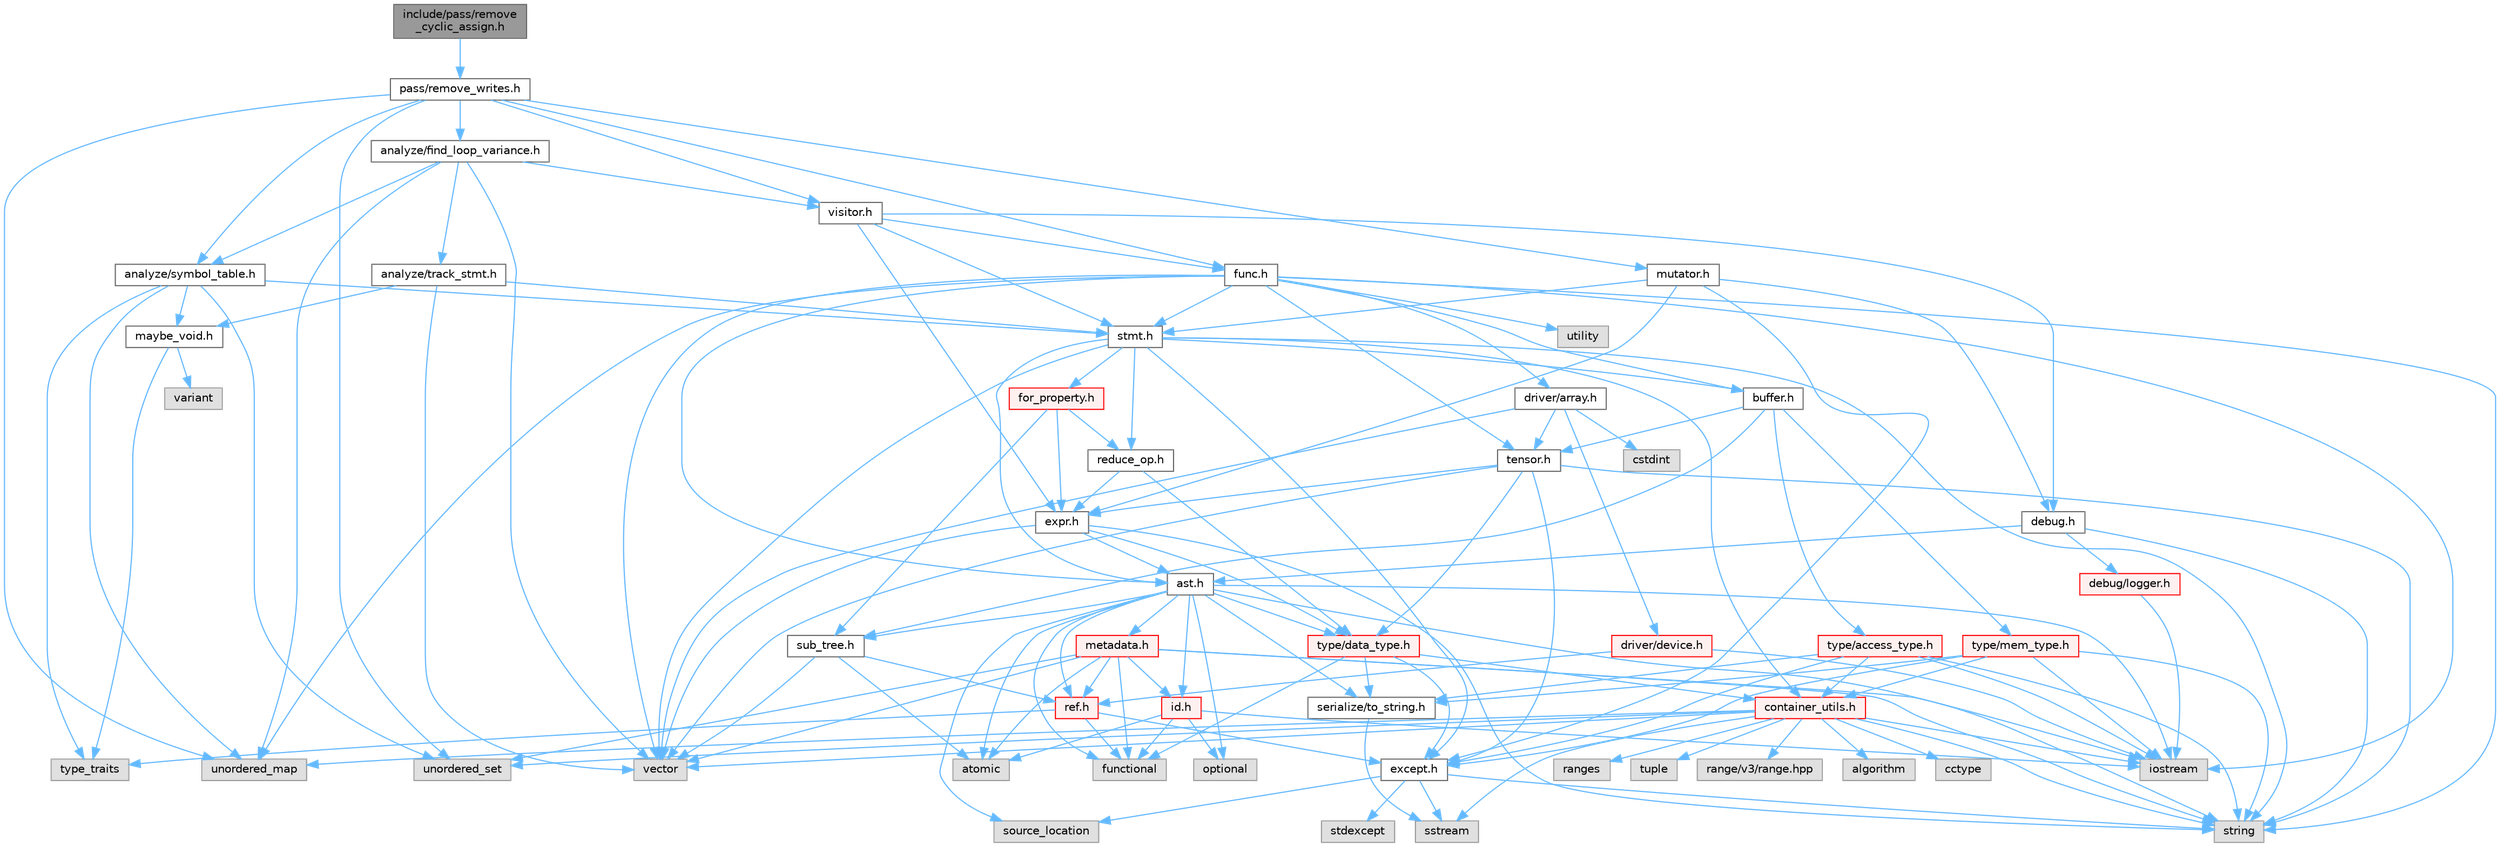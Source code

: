 digraph "include/pass/remove_cyclic_assign.h"
{
 // LATEX_PDF_SIZE
  bgcolor="transparent";
  edge [fontname=Helvetica,fontsize=10,labelfontname=Helvetica,labelfontsize=10];
  node [fontname=Helvetica,fontsize=10,shape=box,height=0.2,width=0.4];
  Node1 [label="include/pass/remove\l_cyclic_assign.h",height=0.2,width=0.4,color="gray40", fillcolor="grey60", style="filled", fontcolor="black",tooltip=" "];
  Node1 -> Node2 [color="steelblue1",style="solid"];
  Node2 [label="pass/remove_writes.h",height=0.2,width=0.4,color="grey40", fillcolor="white", style="filled",URL="$remove__writes_8h.html",tooltip=" "];
  Node2 -> Node3 [color="steelblue1",style="solid"];
  Node3 [label="unordered_map",height=0.2,width=0.4,color="grey60", fillcolor="#E0E0E0", style="filled",tooltip=" "];
  Node2 -> Node4 [color="steelblue1",style="solid"];
  Node4 [label="unordered_set",height=0.2,width=0.4,color="grey60", fillcolor="#E0E0E0", style="filled",tooltip=" "];
  Node2 -> Node5 [color="steelblue1",style="solid"];
  Node5 [label="analyze/find_loop_variance.h",height=0.2,width=0.4,color="grey40", fillcolor="white", style="filled",URL="$find__loop__variance_8h.html",tooltip=" "];
  Node5 -> Node3 [color="steelblue1",style="solid"];
  Node5 -> Node6 [color="steelblue1",style="solid"];
  Node6 [label="vector",height=0.2,width=0.4,color="grey60", fillcolor="#E0E0E0", style="filled",tooltip=" "];
  Node5 -> Node7 [color="steelblue1",style="solid"];
  Node7 [label="analyze/symbol_table.h",height=0.2,width=0.4,color="grey40", fillcolor="white", style="filled",URL="$symbol__table_8h.html",tooltip=" "];
  Node7 -> Node8 [color="steelblue1",style="solid"];
  Node8 [label="type_traits",height=0.2,width=0.4,color="grey60", fillcolor="#E0E0E0", style="filled",tooltip=" "];
  Node7 -> Node3 [color="steelblue1",style="solid"];
  Node7 -> Node4 [color="steelblue1",style="solid"];
  Node7 -> Node9 [color="steelblue1",style="solid"];
  Node9 [label="maybe_void.h",height=0.2,width=0.4,color="grey40", fillcolor="white", style="filled",URL="$maybe__void_8h.html",tooltip=" "];
  Node9 -> Node8 [color="steelblue1",style="solid"];
  Node9 -> Node10 [color="steelblue1",style="solid"];
  Node10 [label="variant",height=0.2,width=0.4,color="grey60", fillcolor="#E0E0E0", style="filled",tooltip=" "];
  Node7 -> Node11 [color="steelblue1",style="solid"];
  Node11 [label="stmt.h",height=0.2,width=0.4,color="grey40", fillcolor="white", style="filled",URL="$stmt_8h.html",tooltip=" "];
  Node11 -> Node12 [color="steelblue1",style="solid"];
  Node12 [label="string",height=0.2,width=0.4,color="grey60", fillcolor="#E0E0E0", style="filled",tooltip=" "];
  Node11 -> Node6 [color="steelblue1",style="solid"];
  Node11 -> Node13 [color="steelblue1",style="solid"];
  Node13 [label="ast.h",height=0.2,width=0.4,color="grey40", fillcolor="white", style="filled",URL="$ast_8h.html",tooltip=" "];
  Node13 -> Node14 [color="steelblue1",style="solid"];
  Node14 [label="atomic",height=0.2,width=0.4,color="grey60", fillcolor="#E0E0E0", style="filled",tooltip=" "];
  Node13 -> Node15 [color="steelblue1",style="solid"];
  Node15 [label="functional",height=0.2,width=0.4,color="grey60", fillcolor="#E0E0E0", style="filled",tooltip=" "];
  Node13 -> Node16 [color="steelblue1",style="solid"];
  Node16 [label="iostream",height=0.2,width=0.4,color="grey60", fillcolor="#E0E0E0", style="filled",tooltip=" "];
  Node13 -> Node17 [color="steelblue1",style="solid"];
  Node17 [label="optional",height=0.2,width=0.4,color="grey60", fillcolor="#E0E0E0", style="filled",tooltip=" "];
  Node13 -> Node18 [color="steelblue1",style="solid"];
  Node18 [label="source_location",height=0.2,width=0.4,color="grey60", fillcolor="#E0E0E0", style="filled",tooltip=" "];
  Node13 -> Node12 [color="steelblue1",style="solid"];
  Node13 -> Node19 [color="steelblue1",style="solid"];
  Node19 [label="id.h",height=0.2,width=0.4,color="red", fillcolor="#FFF0F0", style="filled",URL="$id_8h.html",tooltip=" "];
  Node19 -> Node14 [color="steelblue1",style="solid"];
  Node19 -> Node15 [color="steelblue1",style="solid"];
  Node19 -> Node16 [color="steelblue1",style="solid"];
  Node19 -> Node17 [color="steelblue1",style="solid"];
  Node13 -> Node21 [color="steelblue1",style="solid"];
  Node21 [label="metadata.h",height=0.2,width=0.4,color="red", fillcolor="#FFF0F0", style="filled",URL="$metadata_8h.html",tooltip=" "];
  Node21 -> Node14 [color="steelblue1",style="solid"];
  Node21 -> Node15 [color="steelblue1",style="solid"];
  Node21 -> Node16 [color="steelblue1",style="solid"];
  Node21 -> Node12 [color="steelblue1",style="solid"];
  Node21 -> Node4 [color="steelblue1",style="solid"];
  Node21 -> Node6 [color="steelblue1",style="solid"];
  Node21 -> Node19 [color="steelblue1",style="solid"];
  Node21 -> Node23 [color="steelblue1",style="solid"];
  Node23 [label="ref.h",height=0.2,width=0.4,color="red", fillcolor="#FFF0F0", style="filled",URL="$ref_8h.html",tooltip=" "];
  Node23 -> Node15 [color="steelblue1",style="solid"];
  Node23 -> Node8 [color="steelblue1",style="solid"];
  Node23 -> Node28 [color="steelblue1",style="solid"];
  Node28 [label="except.h",height=0.2,width=0.4,color="grey40", fillcolor="white", style="filled",URL="$except_8h.html",tooltip=" "];
  Node28 -> Node18 [color="steelblue1",style="solid"];
  Node28 -> Node29 [color="steelblue1",style="solid"];
  Node29 [label="sstream",height=0.2,width=0.4,color="grey60", fillcolor="#E0E0E0", style="filled",tooltip=" "];
  Node28 -> Node30 [color="steelblue1",style="solid"];
  Node30 [label="stdexcept",height=0.2,width=0.4,color="grey60", fillcolor="#E0E0E0", style="filled",tooltip=" "];
  Node28 -> Node12 [color="steelblue1",style="solid"];
  Node13 -> Node23 [color="steelblue1",style="solid"];
  Node13 -> Node31 [color="steelblue1",style="solid"];
  Node31 [label="serialize/to_string.h",height=0.2,width=0.4,color="grey40", fillcolor="white", style="filled",URL="$to__string_8h.html",tooltip=" "];
  Node31 -> Node29 [color="steelblue1",style="solid"];
  Node13 -> Node32 [color="steelblue1",style="solid"];
  Node32 [label="sub_tree.h",height=0.2,width=0.4,color="grey40", fillcolor="white", style="filled",URL="$sub__tree_8h.html",tooltip=" "];
  Node32 -> Node14 [color="steelblue1",style="solid"];
  Node32 -> Node6 [color="steelblue1",style="solid"];
  Node32 -> Node23 [color="steelblue1",style="solid"];
  Node13 -> Node33 [color="steelblue1",style="solid"];
  Node33 [label="type/data_type.h",height=0.2,width=0.4,color="red", fillcolor="#FFF0F0", style="filled",URL="$data__type_8h.html",tooltip=" "];
  Node33 -> Node15 [color="steelblue1",style="solid"];
  Node33 -> Node35 [color="steelblue1",style="solid"];
  Node35 [label="container_utils.h",height=0.2,width=0.4,color="red", fillcolor="#FFF0F0", style="filled",URL="$container__utils_8h.html",tooltip=" "];
  Node35 -> Node36 [color="steelblue1",style="solid"];
  Node36 [label="algorithm",height=0.2,width=0.4,color="grey60", fillcolor="#E0E0E0", style="filled",tooltip=" "];
  Node35 -> Node37 [color="steelblue1",style="solid"];
  Node37 [label="cctype",height=0.2,width=0.4,color="grey60", fillcolor="#E0E0E0", style="filled",tooltip=" "];
  Node35 -> Node16 [color="steelblue1",style="solid"];
  Node35 -> Node38 [color="steelblue1",style="solid"];
  Node38 [label="ranges",height=0.2,width=0.4,color="grey60", fillcolor="#E0E0E0", style="filled",tooltip=" "];
  Node35 -> Node29 [color="steelblue1",style="solid"];
  Node35 -> Node12 [color="steelblue1",style="solid"];
  Node35 -> Node39 [color="steelblue1",style="solid"];
  Node39 [label="tuple",height=0.2,width=0.4,color="grey60", fillcolor="#E0E0E0", style="filled",tooltip=" "];
  Node35 -> Node3 [color="steelblue1",style="solid"];
  Node35 -> Node4 [color="steelblue1",style="solid"];
  Node35 -> Node6 [color="steelblue1",style="solid"];
  Node35 -> Node40 [color="steelblue1",style="solid"];
  Node40 [label="range/v3/range.hpp",height=0.2,width=0.4,color="grey60", fillcolor="#E0E0E0", style="filled",tooltip=" "];
  Node33 -> Node28 [color="steelblue1",style="solid"];
  Node33 -> Node31 [color="steelblue1",style="solid"];
  Node11 -> Node42 [color="steelblue1",style="solid"];
  Node42 [label="buffer.h",height=0.2,width=0.4,color="grey40", fillcolor="white", style="filled",URL="$buffer_8h.html",tooltip=" "];
  Node42 -> Node32 [color="steelblue1",style="solid"];
  Node42 -> Node43 [color="steelblue1",style="solid"];
  Node43 [label="tensor.h",height=0.2,width=0.4,color="grey40", fillcolor="white", style="filled",URL="$tensor_8h.html",tooltip=" "];
  Node43 -> Node12 [color="steelblue1",style="solid"];
  Node43 -> Node6 [color="steelblue1",style="solid"];
  Node43 -> Node28 [color="steelblue1",style="solid"];
  Node43 -> Node44 [color="steelblue1",style="solid"];
  Node44 [label="expr.h",height=0.2,width=0.4,color="grey40", fillcolor="white", style="filled",URL="$expr_8h.html",tooltip=" "];
  Node44 -> Node12 [color="steelblue1",style="solid"];
  Node44 -> Node6 [color="steelblue1",style="solid"];
  Node44 -> Node13 [color="steelblue1",style="solid"];
  Node44 -> Node33 [color="steelblue1",style="solid"];
  Node43 -> Node33 [color="steelblue1",style="solid"];
  Node42 -> Node45 [color="steelblue1",style="solid"];
  Node45 [label="type/access_type.h",height=0.2,width=0.4,color="red", fillcolor="#FFF0F0", style="filled",URL="$access__type_8h.html",tooltip=" "];
  Node45 -> Node16 [color="steelblue1",style="solid"];
  Node45 -> Node12 [color="steelblue1",style="solid"];
  Node45 -> Node35 [color="steelblue1",style="solid"];
  Node45 -> Node28 [color="steelblue1",style="solid"];
  Node45 -> Node31 [color="steelblue1",style="solid"];
  Node42 -> Node46 [color="steelblue1",style="solid"];
  Node46 [label="type/mem_type.h",height=0.2,width=0.4,color="red", fillcolor="#FFF0F0", style="filled",URL="$mem__type_8h.html",tooltip=" "];
  Node46 -> Node16 [color="steelblue1",style="solid"];
  Node46 -> Node12 [color="steelblue1",style="solid"];
  Node46 -> Node35 [color="steelblue1",style="solid"];
  Node46 -> Node28 [color="steelblue1",style="solid"];
  Node46 -> Node31 [color="steelblue1",style="solid"];
  Node11 -> Node35 [color="steelblue1",style="solid"];
  Node11 -> Node28 [color="steelblue1",style="solid"];
  Node11 -> Node47 [color="steelblue1",style="solid"];
  Node47 [label="for_property.h",height=0.2,width=0.4,color="red", fillcolor="#FFF0F0", style="filled",URL="$for__property_8h.html",tooltip=" "];
  Node47 -> Node44 [color="steelblue1",style="solid"];
  Node47 -> Node50 [color="steelblue1",style="solid"];
  Node50 [label="reduce_op.h",height=0.2,width=0.4,color="grey40", fillcolor="white", style="filled",URL="$reduce__op_8h.html",tooltip=" "];
  Node50 -> Node44 [color="steelblue1",style="solid"];
  Node50 -> Node33 [color="steelblue1",style="solid"];
  Node47 -> Node32 [color="steelblue1",style="solid"];
  Node11 -> Node50 [color="steelblue1",style="solid"];
  Node5 -> Node51 [color="steelblue1",style="solid"];
  Node51 [label="analyze/track_stmt.h",height=0.2,width=0.4,color="grey40", fillcolor="white", style="filled",URL="$track__stmt_8h.html",tooltip=" "];
  Node51 -> Node6 [color="steelblue1",style="solid"];
  Node51 -> Node9 [color="steelblue1",style="solid"];
  Node51 -> Node11 [color="steelblue1",style="solid"];
  Node5 -> Node52 [color="steelblue1",style="solid"];
  Node52 [label="visitor.h",height=0.2,width=0.4,color="grey40", fillcolor="white", style="filled",URL="$visitor_8h.html",tooltip=" "];
  Node52 -> Node53 [color="steelblue1",style="solid"];
  Node53 [label="debug.h",height=0.2,width=0.4,color="grey40", fillcolor="white", style="filled",URL="$debug_8h.html",tooltip=" "];
  Node53 -> Node12 [color="steelblue1",style="solid"];
  Node53 -> Node13 [color="steelblue1",style="solid"];
  Node53 -> Node54 [color="steelblue1",style="solid"];
  Node54 [label="debug/logger.h",height=0.2,width=0.4,color="red", fillcolor="#FFF0F0", style="filled",URL="$logger_8h.html",tooltip=" "];
  Node54 -> Node16 [color="steelblue1",style="solid"];
  Node52 -> Node44 [color="steelblue1",style="solid"];
  Node52 -> Node57 [color="steelblue1",style="solid"];
  Node57 [label="func.h",height=0.2,width=0.4,color="grey40", fillcolor="white", style="filled",URL="$func_8h.html",tooltip=" "];
  Node57 -> Node16 [color="steelblue1",style="solid"];
  Node57 -> Node12 [color="steelblue1",style="solid"];
  Node57 -> Node3 [color="steelblue1",style="solid"];
  Node57 -> Node58 [color="steelblue1",style="solid"];
  Node58 [label="utility",height=0.2,width=0.4,color="grey60", fillcolor="#E0E0E0", style="filled",tooltip=" "];
  Node57 -> Node6 [color="steelblue1",style="solid"];
  Node57 -> Node13 [color="steelblue1",style="solid"];
  Node57 -> Node42 [color="steelblue1",style="solid"];
  Node57 -> Node59 [color="steelblue1",style="solid"];
  Node59 [label="driver/array.h",height=0.2,width=0.4,color="grey40", fillcolor="white", style="filled",URL="$array_8h.html",tooltip=" "];
  Node59 -> Node26 [color="steelblue1",style="solid"];
  Node26 [label="cstdint",height=0.2,width=0.4,color="grey60", fillcolor="#E0E0E0", style="filled",tooltip=" "];
  Node59 -> Node6 [color="steelblue1",style="solid"];
  Node59 -> Node60 [color="steelblue1",style="solid"];
  Node60 [label="driver/device.h",height=0.2,width=0.4,color="red", fillcolor="#FFF0F0", style="filled",URL="$device_8h.html",tooltip=" "];
  Node60 -> Node16 [color="steelblue1",style="solid"];
  Node60 -> Node23 [color="steelblue1",style="solid"];
  Node59 -> Node43 [color="steelblue1",style="solid"];
  Node57 -> Node11 [color="steelblue1",style="solid"];
  Node57 -> Node43 [color="steelblue1",style="solid"];
  Node52 -> Node11 [color="steelblue1",style="solid"];
  Node2 -> Node7 [color="steelblue1",style="solid"];
  Node2 -> Node57 [color="steelblue1",style="solid"];
  Node2 -> Node63 [color="steelblue1",style="solid"];
  Node63 [label="mutator.h",height=0.2,width=0.4,color="grey40", fillcolor="white", style="filled",URL="$mutator_8h.html",tooltip=" "];
  Node63 -> Node53 [color="steelblue1",style="solid"];
  Node63 -> Node28 [color="steelblue1",style="solid"];
  Node63 -> Node44 [color="steelblue1",style="solid"];
  Node63 -> Node11 [color="steelblue1",style="solid"];
  Node2 -> Node52 [color="steelblue1",style="solid"];
}
